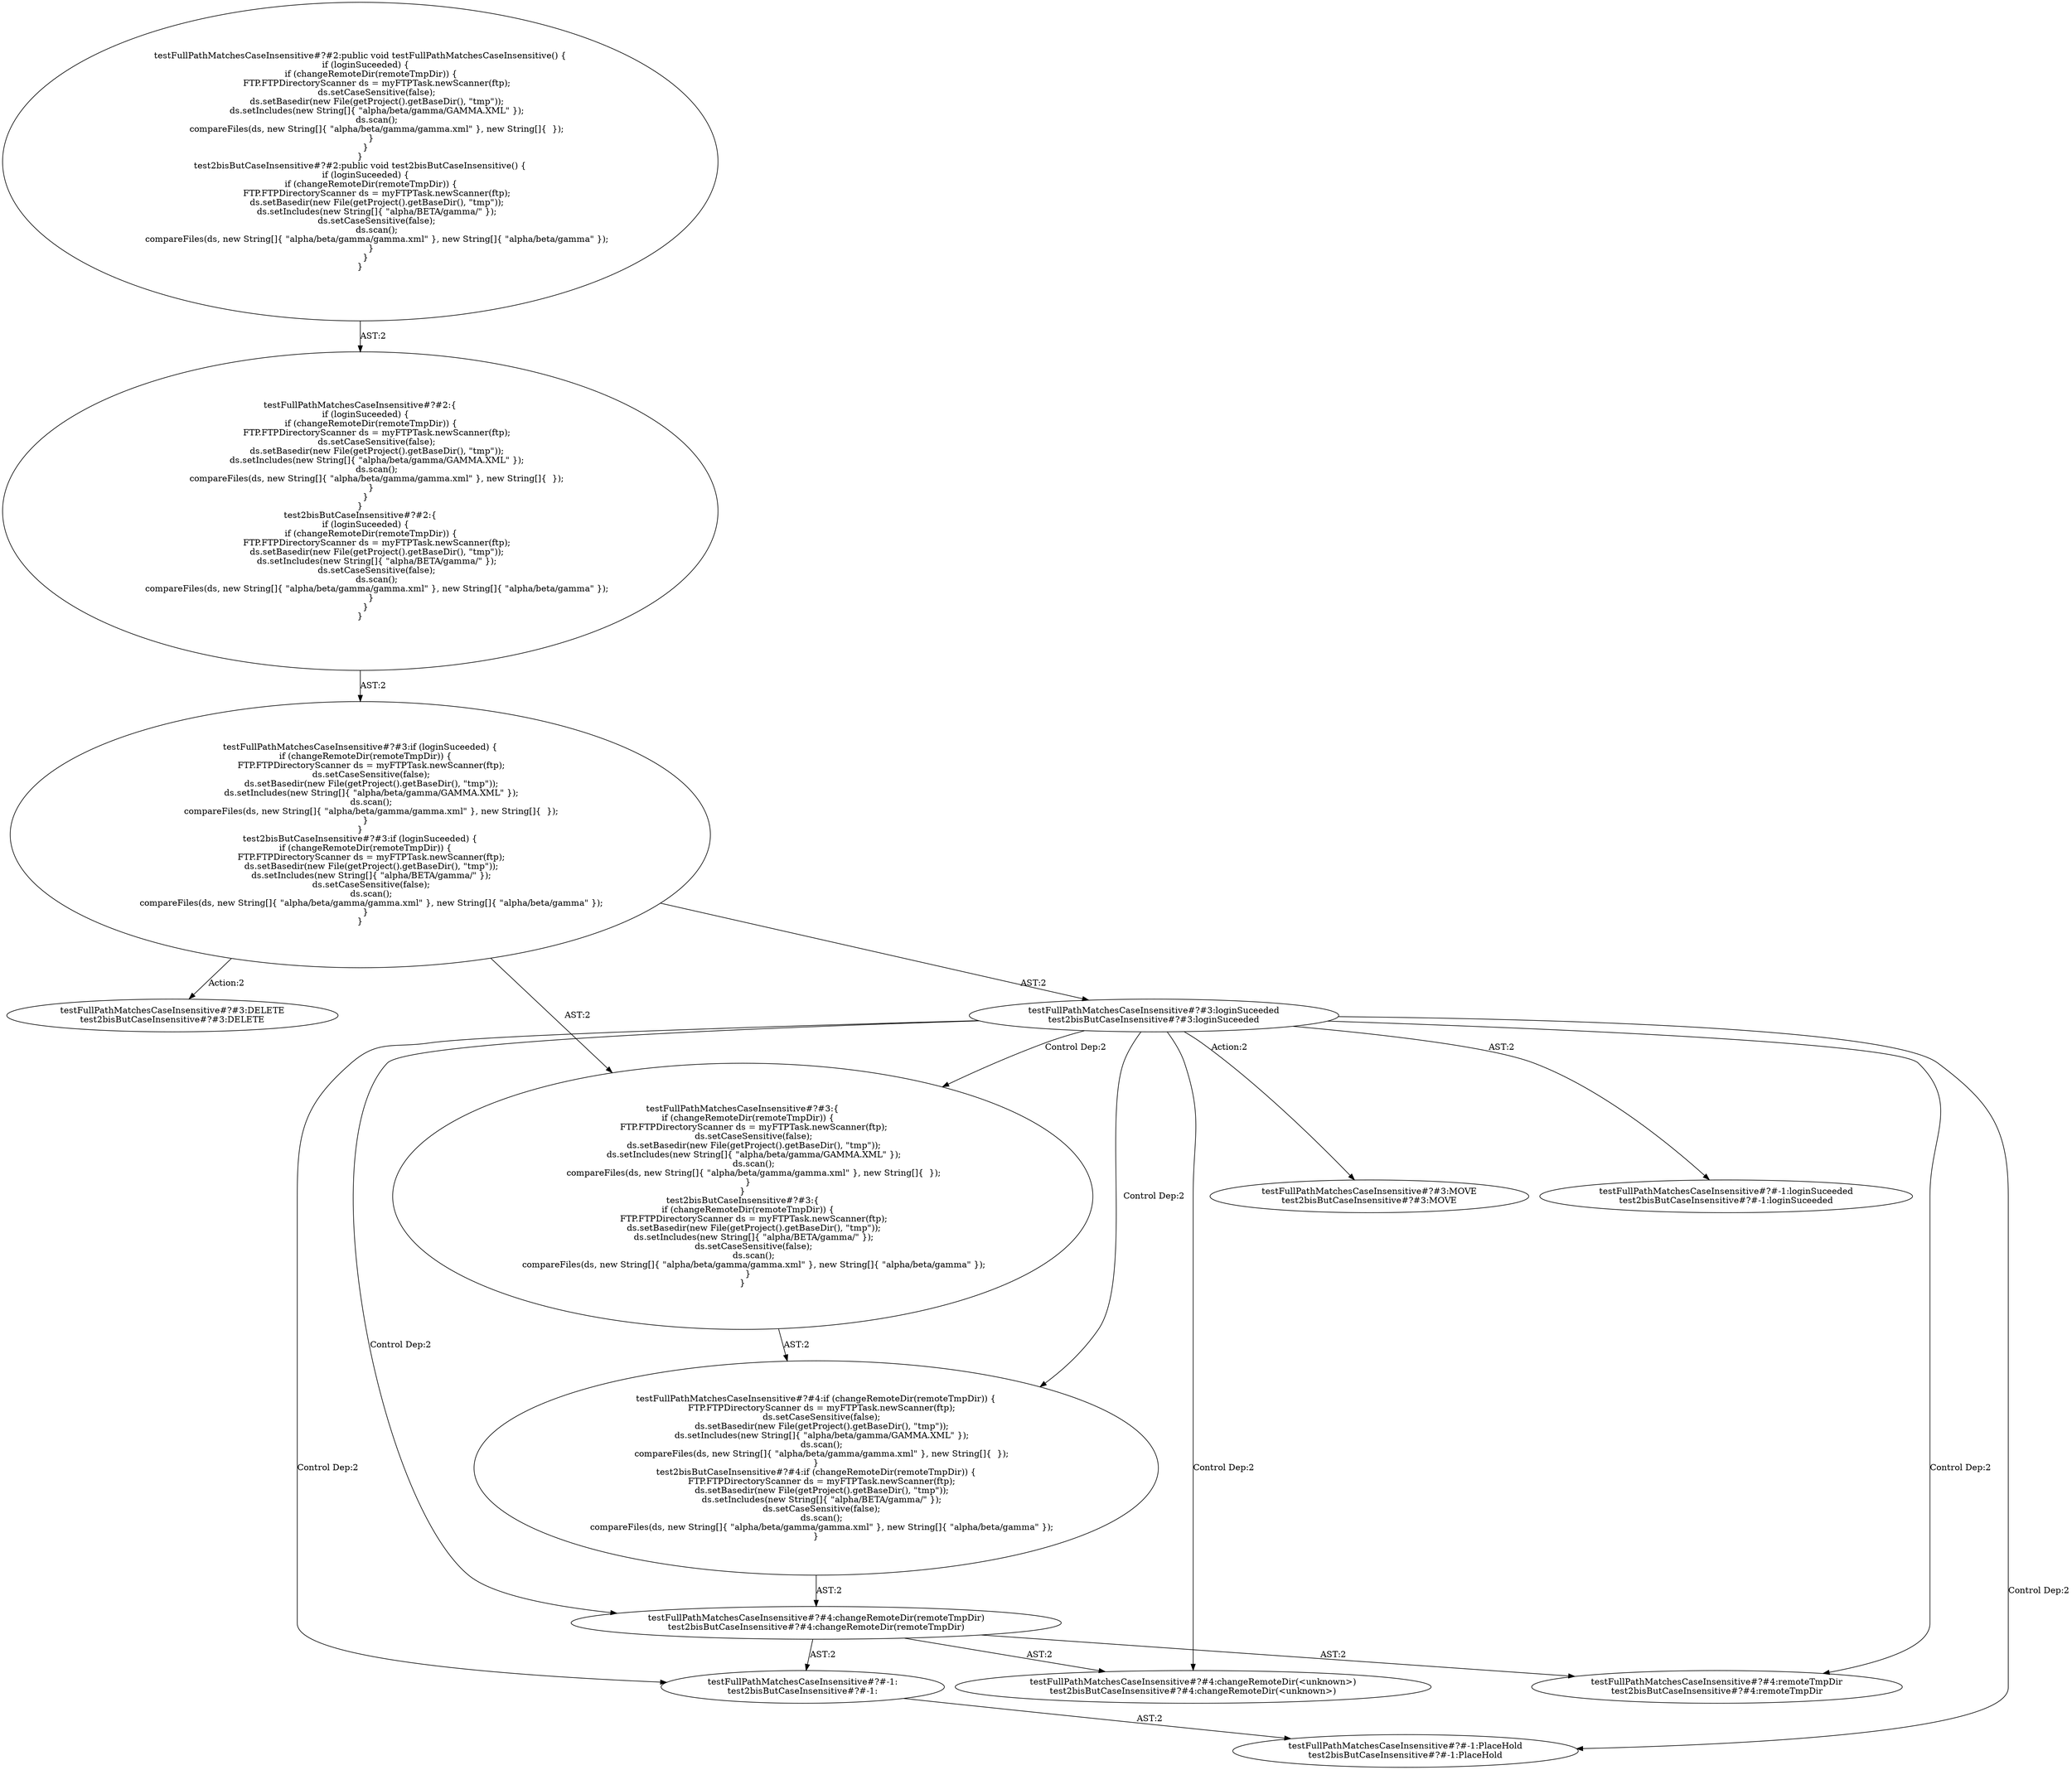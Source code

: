 digraph "Pattern" {
0 [label="testFullPathMatchesCaseInsensitive#?#3:DELETE
test2bisButCaseInsensitive#?#3:DELETE" shape=ellipse]
1 [label="testFullPathMatchesCaseInsensitive#?#3:if (loginSuceeded) \{
    if (changeRemoteDir(remoteTmpDir)) \{
        FTP.FTPDirectoryScanner ds = myFTPTask.newScanner(ftp);
        ds.setCaseSensitive(false);
        ds.setBasedir(new File(getProject().getBaseDir(), \"tmp\"));
        ds.setIncludes(new String[]\{ \"alpha/beta/gamma/GAMMA.XML\" \});
        ds.scan();
        compareFiles(ds, new String[]\{ \"alpha/beta/gamma/gamma.xml\" \}, new String[]\{  \});
    \}
\}
test2bisButCaseInsensitive#?#3:if (loginSuceeded) \{
    if (changeRemoteDir(remoteTmpDir)) \{
        FTP.FTPDirectoryScanner ds = myFTPTask.newScanner(ftp);
        ds.setBasedir(new File(getProject().getBaseDir(), \"tmp\"));
        ds.setIncludes(new String[]\{ \"alpha/BETA/gamma/\" \});
        ds.setCaseSensitive(false);
        ds.scan();
        compareFiles(ds, new String[]\{ \"alpha/beta/gamma/gamma.xml\" \}, new String[]\{ \"alpha/beta/gamma\" \});
    \}
\}" shape=ellipse]
2 [label="testFullPathMatchesCaseInsensitive#?#2:\{
    if (loginSuceeded) \{
        if (changeRemoteDir(remoteTmpDir)) \{
            FTP.FTPDirectoryScanner ds = myFTPTask.newScanner(ftp);
            ds.setCaseSensitive(false);
            ds.setBasedir(new File(getProject().getBaseDir(), \"tmp\"));
            ds.setIncludes(new String[]\{ \"alpha/beta/gamma/GAMMA.XML\" \});
            ds.scan();
            compareFiles(ds, new String[]\{ \"alpha/beta/gamma/gamma.xml\" \}, new String[]\{  \});
        \}
    \}
\}
test2bisButCaseInsensitive#?#2:\{
    if (loginSuceeded) \{
        if (changeRemoteDir(remoteTmpDir)) \{
            FTP.FTPDirectoryScanner ds = myFTPTask.newScanner(ftp);
            ds.setBasedir(new File(getProject().getBaseDir(), \"tmp\"));
            ds.setIncludes(new String[]\{ \"alpha/BETA/gamma/\" \});
            ds.setCaseSensitive(false);
            ds.scan();
            compareFiles(ds, new String[]\{ \"alpha/beta/gamma/gamma.xml\" \}, new String[]\{ \"alpha/beta/gamma\" \});
        \}
    \}
\}" shape=ellipse]
3 [label="testFullPathMatchesCaseInsensitive#?#2:public void testFullPathMatchesCaseInsensitive() \{
    if (loginSuceeded) \{
        if (changeRemoteDir(remoteTmpDir)) \{
            FTP.FTPDirectoryScanner ds = myFTPTask.newScanner(ftp);
            ds.setCaseSensitive(false);
            ds.setBasedir(new File(getProject().getBaseDir(), \"tmp\"));
            ds.setIncludes(new String[]\{ \"alpha/beta/gamma/GAMMA.XML\" \});
            ds.scan();
            compareFiles(ds, new String[]\{ \"alpha/beta/gamma/gamma.xml\" \}, new String[]\{  \});
        \}
    \}
\}
test2bisButCaseInsensitive#?#2:public void test2bisButCaseInsensitive() \{
    if (loginSuceeded) \{
        if (changeRemoteDir(remoteTmpDir)) \{
            FTP.FTPDirectoryScanner ds = myFTPTask.newScanner(ftp);
            ds.setBasedir(new File(getProject().getBaseDir(), \"tmp\"));
            ds.setIncludes(new String[]\{ \"alpha/BETA/gamma/\" \});
            ds.setCaseSensitive(false);
            ds.scan();
            compareFiles(ds, new String[]\{ \"alpha/beta/gamma/gamma.xml\" \}, new String[]\{ \"alpha/beta/gamma\" \});
        \}
    \}
\}" shape=ellipse]
4 [label="testFullPathMatchesCaseInsensitive#?#3:loginSuceeded
test2bisButCaseInsensitive#?#3:loginSuceeded" shape=ellipse]
5 [label="testFullPathMatchesCaseInsensitive#?#-1:loginSuceeded
test2bisButCaseInsensitive#?#-1:loginSuceeded" shape=ellipse]
6 [label="testFullPathMatchesCaseInsensitive#?#3:\{
    if (changeRemoteDir(remoteTmpDir)) \{
        FTP.FTPDirectoryScanner ds = myFTPTask.newScanner(ftp);
        ds.setCaseSensitive(false);
        ds.setBasedir(new File(getProject().getBaseDir(), \"tmp\"));
        ds.setIncludes(new String[]\{ \"alpha/beta/gamma/GAMMA.XML\" \});
        ds.scan();
        compareFiles(ds, new String[]\{ \"alpha/beta/gamma/gamma.xml\" \}, new String[]\{  \});
    \}
\}
test2bisButCaseInsensitive#?#3:\{
    if (changeRemoteDir(remoteTmpDir)) \{
        FTP.FTPDirectoryScanner ds = myFTPTask.newScanner(ftp);
        ds.setBasedir(new File(getProject().getBaseDir(), \"tmp\"));
        ds.setIncludes(new String[]\{ \"alpha/BETA/gamma/\" \});
        ds.setCaseSensitive(false);
        ds.scan();
        compareFiles(ds, new String[]\{ \"alpha/beta/gamma/gamma.xml\" \}, new String[]\{ \"alpha/beta/gamma\" \});
    \}
\}" shape=ellipse]
7 [label="testFullPathMatchesCaseInsensitive#?#4:if (changeRemoteDir(remoteTmpDir)) \{
    FTP.FTPDirectoryScanner ds = myFTPTask.newScanner(ftp);
    ds.setCaseSensitive(false);
    ds.setBasedir(new File(getProject().getBaseDir(), \"tmp\"));
    ds.setIncludes(new String[]\{ \"alpha/beta/gamma/GAMMA.XML\" \});
    ds.scan();
    compareFiles(ds, new String[]\{ \"alpha/beta/gamma/gamma.xml\" \}, new String[]\{  \});
\}
test2bisButCaseInsensitive#?#4:if (changeRemoteDir(remoteTmpDir)) \{
    FTP.FTPDirectoryScanner ds = myFTPTask.newScanner(ftp);
    ds.setBasedir(new File(getProject().getBaseDir(), \"tmp\"));
    ds.setIncludes(new String[]\{ \"alpha/BETA/gamma/\" \});
    ds.setCaseSensitive(false);
    ds.scan();
    compareFiles(ds, new String[]\{ \"alpha/beta/gamma/gamma.xml\" \}, new String[]\{ \"alpha/beta/gamma\" \});
\}" shape=ellipse]
8 [label="testFullPathMatchesCaseInsensitive#?#4:changeRemoteDir(remoteTmpDir)
test2bisButCaseInsensitive#?#4:changeRemoteDir(remoteTmpDir)" shape=ellipse]
9 [label="testFullPathMatchesCaseInsensitive#?#4:changeRemoteDir(<unknown>)
test2bisButCaseInsensitive#?#4:changeRemoteDir(<unknown>)" shape=ellipse]
10 [label="testFullPathMatchesCaseInsensitive#?#-1:
test2bisButCaseInsensitive#?#-1:" shape=ellipse]
11 [label="testFullPathMatchesCaseInsensitive#?#-1:PlaceHold
test2bisButCaseInsensitive#?#-1:PlaceHold" shape=ellipse]
12 [label="testFullPathMatchesCaseInsensitive#?#4:remoteTmpDir
test2bisButCaseInsensitive#?#4:remoteTmpDir" shape=ellipse]
13 [label="testFullPathMatchesCaseInsensitive#?#3:MOVE
test2bisButCaseInsensitive#?#3:MOVE" shape=ellipse]
1 -> 0 [label="Action:2"];
1 -> 4 [label="AST:2"];
1 -> 6 [label="AST:2"];
2 -> 1 [label="AST:2"];
3 -> 2 [label="AST:2"];
4 -> 5 [label="AST:2"];
4 -> 6 [label="Control Dep:2"];
4 -> 7 [label="Control Dep:2"];
4 -> 8 [label="Control Dep:2"];
4 -> 9 [label="Control Dep:2"];
4 -> 10 [label="Control Dep:2"];
4 -> 11 [label="Control Dep:2"];
4 -> 12 [label="Control Dep:2"];
4 -> 13 [label="Action:2"];
6 -> 7 [label="AST:2"];
7 -> 8 [label="AST:2"];
8 -> 10 [label="AST:2"];
8 -> 9 [label="AST:2"];
8 -> 12 [label="AST:2"];
10 -> 11 [label="AST:2"];
}